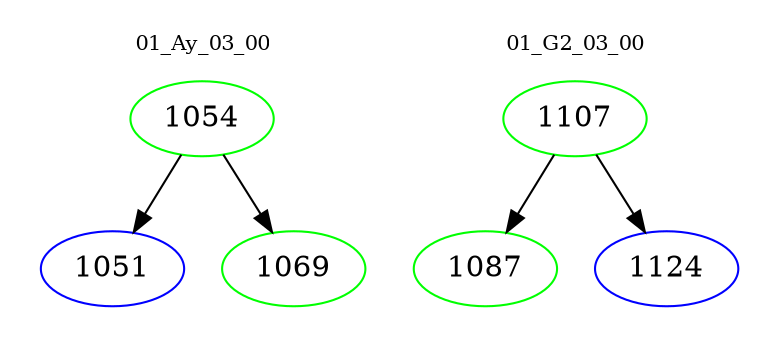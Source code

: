 digraph{
subgraph cluster_0 {
color = white
label = "01_Ay_03_00";
fontsize=10;
T0_1054 [label="1054", color="green"]
T0_1054 -> T0_1051 [color="black"]
T0_1051 [label="1051", color="blue"]
T0_1054 -> T0_1069 [color="black"]
T0_1069 [label="1069", color="green"]
}
subgraph cluster_1 {
color = white
label = "01_G2_03_00";
fontsize=10;
T1_1107 [label="1107", color="green"]
T1_1107 -> T1_1087 [color="black"]
T1_1087 [label="1087", color="green"]
T1_1107 -> T1_1124 [color="black"]
T1_1124 [label="1124", color="blue"]
}
}
